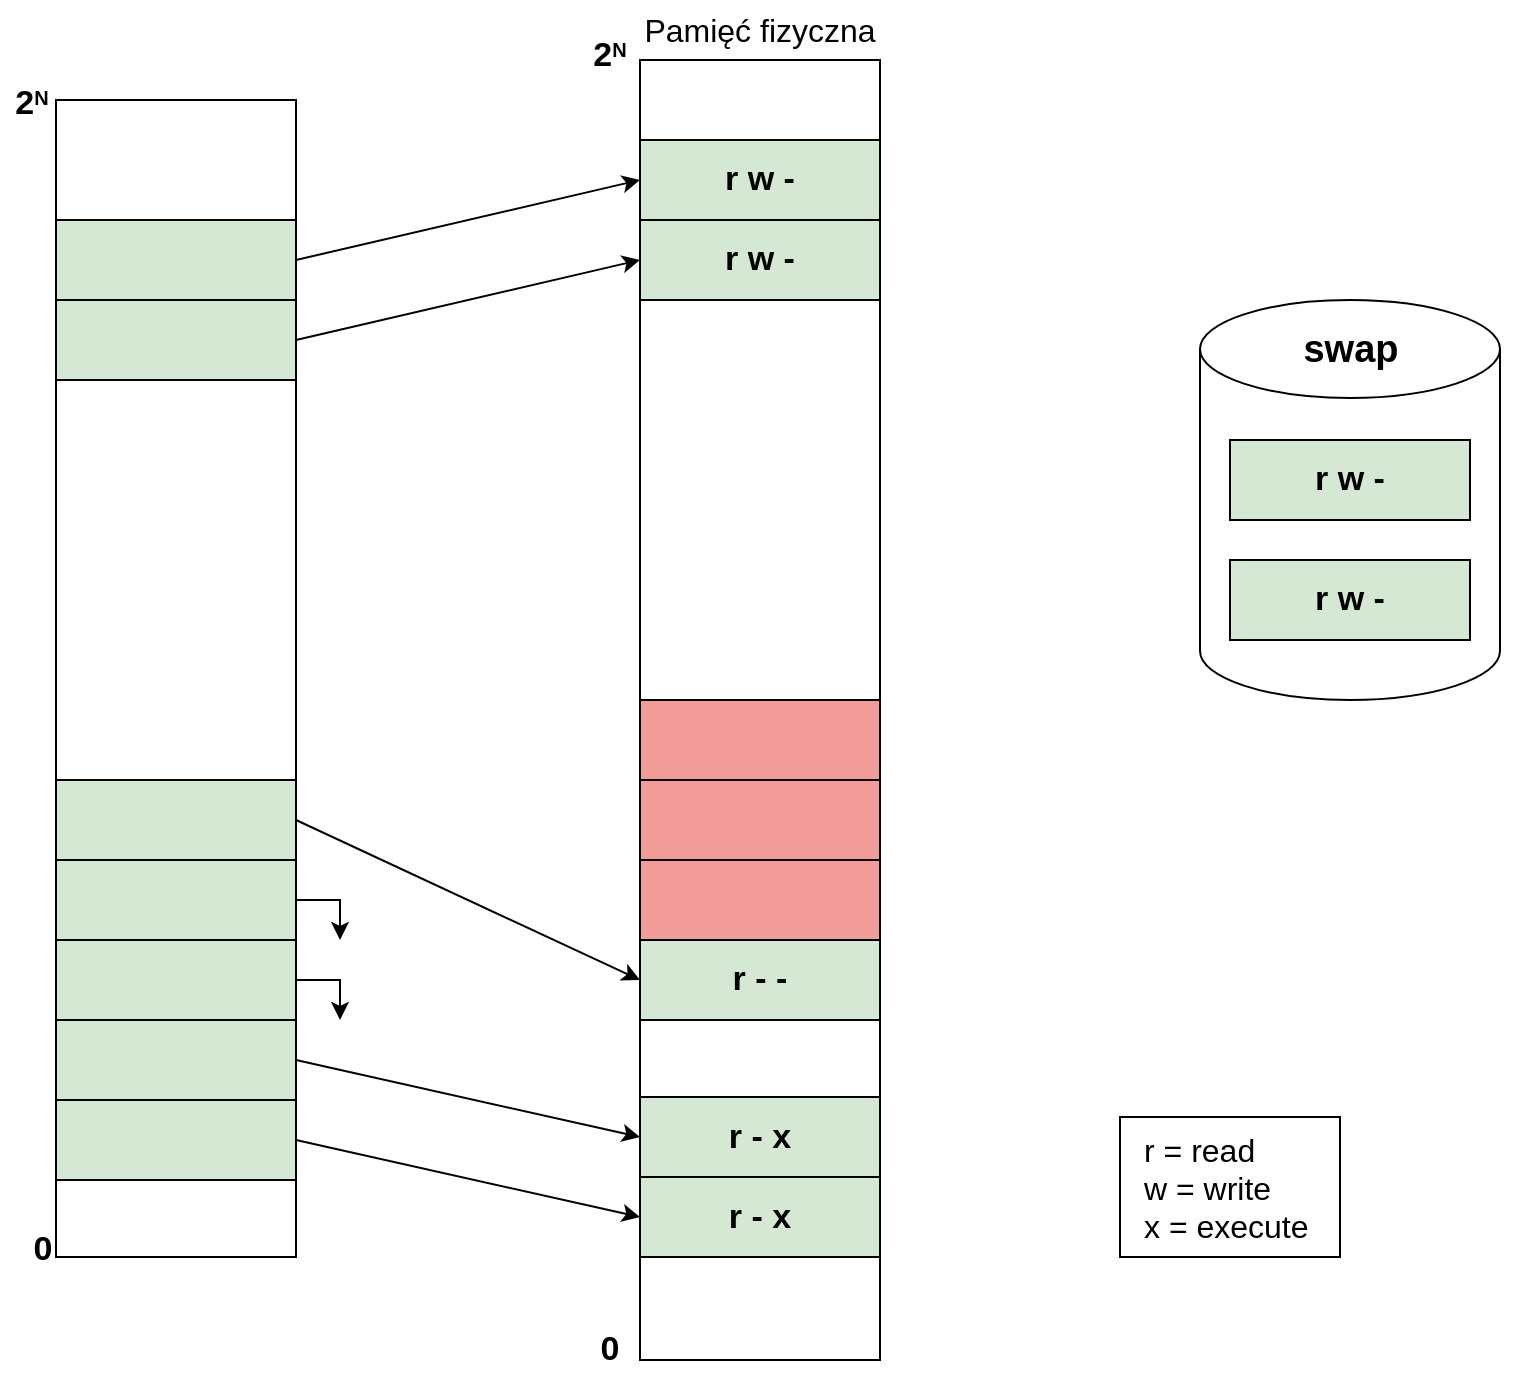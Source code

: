 <mxfile version="24.0.4" type="device">
  <diagram name="Page-1" id="bUzElv2l2GWEFmTksL0H">
    <mxGraphModel dx="-167" dy="456" grid="1" gridSize="10" guides="1" tooltips="1" connect="1" arrows="1" fold="1" page="1" pageScale="1" pageWidth="850" pageHeight="1100" math="0" shadow="0">
      <root>
        <mxCell id="0" />
        <mxCell id="1" parent="0" />
        <mxCell id="l8w7lDZAc4AGo3SvnFqO-1" value="" style="rounded=0;whiteSpace=wrap;html=1;strokeWidth=1;fillColor=none;" parent="1" vertex="1">
          <mxGeometry x="948" y="60" width="120" height="578.5" as="geometry" />
        </mxCell>
        <mxCell id="QkMXo-uOz5fR3eblIkdU-6" value="" style="rounded=0;whiteSpace=wrap;html=1;strokeWidth=1;" parent="1" vertex="1">
          <mxGeometry x="1240" y="40" width="120" height="650" as="geometry" />
        </mxCell>
        <mxCell id="QkMXo-uOz5fR3eblIkdU-9" value="&lt;font style=&quot;font-size: 16px;&quot;&gt;Pamięć fizyczna&lt;/font&gt;" style="text;html=1;align=center;verticalAlign=middle;whiteSpace=wrap;rounded=0;" parent="1" vertex="1">
          <mxGeometry x="1240" y="10" width="120" height="30" as="geometry" />
        </mxCell>
        <mxCell id="QkMXo-uOz5fR3eblIkdU-42" value="" style="endArrow=none;html=1;rounded=0;strokeColor=none;" parent="1" edge="1">
          <mxGeometry width="50" height="50" relative="1" as="geometry">
            <mxPoint x="920.43" y="640" as="sourcePoint" />
            <mxPoint x="920" y="40" as="targetPoint" />
          </mxGeometry>
        </mxCell>
        <mxCell id="ApAm6ha_IGB6OoukJDqG-1" value="&lt;font style=&quot;font-size: 17px;&quot;&gt;&lt;b&gt;0&lt;/b&gt;&lt;b&gt;&lt;br&gt;&lt;/b&gt;&lt;/font&gt;" style="text;html=1;align=center;verticalAlign=middle;whiteSpace=wrap;rounded=0;" parent="1" vertex="1">
          <mxGeometry x="1195" y="670" width="60" height="30" as="geometry" />
        </mxCell>
        <mxCell id="ApAm6ha_IGB6OoukJDqG-2" value="&lt;font style=&quot;font-size: 17px;&quot;&gt;&lt;b style=&quot;font-size: 17px;&quot;&gt;2&lt;/b&gt;&lt;/font&gt;&lt;font size=&quot;1&quot;&gt;&lt;b&gt;&lt;sup style=&quot;font-size: 10px;&quot;&gt;N&lt;/sup&gt;&lt;/b&gt;&lt;/font&gt;" style="text;html=1;align=center;verticalAlign=middle;whiteSpace=wrap;rounded=0;fontSize=17;" parent="1" vertex="1">
          <mxGeometry x="1195" y="23" width="60" height="30" as="geometry" />
        </mxCell>
        <mxCell id="ApAm6ha_IGB6OoukJDqG-3" value="" style="endArrow=none;html=1;rounded=0;strokeColor=none;" parent="1" edge="1">
          <mxGeometry width="50" height="50" relative="1" as="geometry">
            <mxPoint x="1680.43" y="648.5" as="sourcePoint" />
            <mxPoint x="1680" y="48.5" as="targetPoint" />
          </mxGeometry>
        </mxCell>
        <mxCell id="l8w7lDZAc4AGo3SvnFqO-3" value="&lt;font style=&quot;font-size: 17px;&quot;&gt;&lt;b style=&quot;font-size: 17px;&quot;&gt;2&lt;/b&gt;&lt;/font&gt;&lt;font size=&quot;1&quot;&gt;&lt;b&gt;&lt;sup style=&quot;font-size: 10px;&quot;&gt;N&lt;/sup&gt;&lt;/b&gt;&lt;/font&gt;" style="text;html=1;align=center;verticalAlign=middle;whiteSpace=wrap;rounded=0;fontSize=17;" parent="1" vertex="1">
          <mxGeometry x="921" y="47" width="30" height="30" as="geometry" />
        </mxCell>
        <mxCell id="l8w7lDZAc4AGo3SvnFqO-6" value="&lt;font style=&quot;font-size: 17px;&quot;&gt;&lt;b&gt;0&lt;/b&gt;&lt;b&gt;&lt;br&gt;&lt;/b&gt;&lt;/font&gt;" style="text;html=1;align=center;verticalAlign=middle;whiteSpace=wrap;rounded=0;" parent="1" vertex="1">
          <mxGeometry x="935" y="620" width="13" height="30" as="geometry" />
        </mxCell>
        <mxCell id="4U6riaCsUl9iuARCi7AS-3" value="" style="rounded=0;whiteSpace=wrap;html=1;fillColor=#D5E8D4;strokeWidth=1;" parent="1" vertex="1">
          <mxGeometry x="948" y="440" width="120" height="40" as="geometry" />
        </mxCell>
        <mxCell id="4U6riaCsUl9iuARCi7AS-5" value="" style="rounded=0;whiteSpace=wrap;html=1;fillColor=#D5E8D4;strokeWidth=1;" parent="1" vertex="1">
          <mxGeometry x="948" y="520" width="120" height="40" as="geometry" />
        </mxCell>
        <mxCell id="QkMXo-uOz5fR3eblIkdU-12" value="" style="rounded=0;whiteSpace=wrap;html=1;fillColor=#D5E8D4;strokeWidth=1;" parent="1" vertex="1">
          <mxGeometry x="948" y="560" width="120" height="40" as="geometry" />
        </mxCell>
        <mxCell id="4U6riaCsUl9iuARCi7AS-11" value="&lt;font style=&quot;font-size: 17px;&quot;&gt;&lt;b&gt;r - x&lt;/b&gt;&lt;/font&gt;" style="rounded=0;whiteSpace=wrap;html=1;fillColor=#D5E8D4;strokeWidth=1;" parent="1" vertex="1">
          <mxGeometry x="1240" y="598.5" width="120" height="40" as="geometry" />
        </mxCell>
        <mxCell id="4U6riaCsUl9iuARCi7AS-8" value="&lt;span style=&quot;font-size: 17px;&quot;&gt;&lt;b&gt;r - -&lt;/b&gt;&lt;/span&gt;" style="rounded=0;whiteSpace=wrap;html=1;fillColor=#D5E8D4;strokeWidth=1;" parent="1" vertex="1">
          <mxGeometry x="1240" y="480" width="120" height="40" as="geometry" />
        </mxCell>
        <mxCell id="4U6riaCsUl9iuARCi7AS-12" value="" style="endArrow=classic;html=1;rounded=0;exitX=1;exitY=0.5;exitDx=0;exitDy=0;entryX=0;entryY=0.5;entryDx=0;entryDy=0;" parent="1" source="4U6riaCsUl9iuARCi7AS-5" target="4U6riaCsUl9iuARCi7AS-24" edge="1">
          <mxGeometry width="50" height="50" relative="1" as="geometry">
            <mxPoint x="1080" y="540" as="sourcePoint" />
            <mxPoint x="1230" y="540" as="targetPoint" />
          </mxGeometry>
        </mxCell>
        <mxCell id="4U6riaCsUl9iuARCi7AS-13" value="" style="endArrow=classic;html=1;rounded=0;exitX=1;exitY=0.5;exitDx=0;exitDy=0;" parent="1" source="4U6riaCsUl9iuARCi7AS-3" edge="1">
          <mxGeometry width="50" height="50" relative="1" as="geometry">
            <mxPoint x="1080" y="459.66" as="sourcePoint" />
            <mxPoint x="1090" y="480" as="targetPoint" />
            <Array as="points">
              <mxPoint x="1090" y="460" />
            </Array>
          </mxGeometry>
        </mxCell>
        <mxCell id="4U6riaCsUl9iuARCi7AS-14" value="" style="endArrow=classic;html=1;rounded=0;exitX=1;exitY=0.5;exitDx=0;exitDy=0;entryX=0;entryY=0.5;entryDx=0;entryDy=0;" parent="1" source="4U6riaCsUl9iuARCi7AS-17" target="4U6riaCsUl9iuARCi7AS-8" edge="1">
          <mxGeometry width="50" height="50" relative="1" as="geometry">
            <mxPoint x="1080" y="420" as="sourcePoint" />
            <mxPoint x="1230" y="340" as="targetPoint" />
          </mxGeometry>
        </mxCell>
        <mxCell id="4U6riaCsUl9iuARCi7AS-16" value="&lt;font style=&quot;font-size: 16px;&quot;&gt;r = read&lt;/font&gt;&lt;div style=&quot;font-size: 16px;&quot;&gt;&lt;font style=&quot;font-size: 16px;&quot;&gt;w = write&lt;/font&gt;&lt;/div&gt;&lt;div style=&quot;font-size: 16px;&quot;&gt;&lt;font style=&quot;font-size: 16px;&quot;&gt;x = execute&lt;/font&gt;&lt;/div&gt;" style="text;html=1;align=left;verticalAlign=middle;resizable=0;points=[];autosize=1;strokeColor=default;fillColor=none;spacingLeft=10;" parent="1" vertex="1">
          <mxGeometry x="1480" y="568.5" width="110" height="70" as="geometry" />
        </mxCell>
        <mxCell id="4U6riaCsUl9iuARCi7AS-17" value="" style="rounded=0;whiteSpace=wrap;html=1;fillColor=#D5E8D4;strokeWidth=1;" parent="1" vertex="1">
          <mxGeometry x="948" y="400" width="120" height="40" as="geometry" />
        </mxCell>
        <mxCell id="4U6riaCsUl9iuARCi7AS-18" value="" style="rounded=0;whiteSpace=wrap;html=1;fillColor=#D5E8D4;strokeWidth=1;" parent="1" vertex="1">
          <mxGeometry x="948" y="480" width="120" height="40" as="geometry" />
        </mxCell>
        <mxCell id="4U6riaCsUl9iuARCi7AS-24" value="&lt;font style=&quot;font-size: 17px;&quot;&gt;&lt;b&gt;r - x&lt;/b&gt;&lt;/font&gt;" style="rounded=0;whiteSpace=wrap;html=1;fillColor=#D5E8D4;strokeWidth=1;" parent="1" vertex="1">
          <mxGeometry x="1240" y="558.5" width="120" height="40" as="geometry" />
        </mxCell>
        <mxCell id="NOvoY3Z7edvFibKY8vBU-1" value="" style="endArrow=classic;html=1;rounded=0;exitX=1;exitY=0.5;exitDx=0;exitDy=0;entryX=0;entryY=0.5;entryDx=0;entryDy=0;" parent="1" source="QkMXo-uOz5fR3eblIkdU-12" target="4U6riaCsUl9iuARCi7AS-11" edge="1">
          <mxGeometry width="50" height="50" relative="1" as="geometry">
            <mxPoint x="1080" y="579.71" as="sourcePoint" />
            <mxPoint x="1230" y="579.71" as="targetPoint" />
          </mxGeometry>
        </mxCell>
        <mxCell id="NOvoY3Z7edvFibKY8vBU-3" value="" style="endArrow=classic;html=1;rounded=0;exitX=1;exitY=0.5;exitDx=0;exitDy=0;" parent="1" source="4U6riaCsUl9iuARCi7AS-18" edge="1">
          <mxGeometry width="50" height="50" relative="1" as="geometry">
            <mxPoint x="1080" y="499.66" as="sourcePoint" />
            <mxPoint x="1090" y="520" as="targetPoint" />
            <Array as="points">
              <mxPoint x="1090" y="500" />
            </Array>
          </mxGeometry>
        </mxCell>
        <mxCell id="NOvoY3Z7edvFibKY8vBU-5" value="" style="rounded=0;whiteSpace=wrap;html=1;fillColor=#F19C99;strokeWidth=1;" parent="1" vertex="1">
          <mxGeometry x="1240" y="360" width="120" height="40" as="geometry" />
        </mxCell>
        <mxCell id="NOvoY3Z7edvFibKY8vBU-6" value="" style="rounded=0;whiteSpace=wrap;html=1;fillColor=#F19C99;strokeWidth=1;" parent="1" vertex="1">
          <mxGeometry x="1240" y="400" width="120" height="40" as="geometry" />
        </mxCell>
        <mxCell id="NOvoY3Z7edvFibKY8vBU-7" value="" style="rounded=0;whiteSpace=wrap;html=1;fillColor=#F19C99;strokeWidth=1;" parent="1" vertex="1">
          <mxGeometry x="1240" y="440" width="120" height="40" as="geometry" />
        </mxCell>
        <mxCell id="NOvoY3Z7edvFibKY8vBU-8" value="" style="shape=cylinder3;whiteSpace=wrap;html=1;boundedLbl=1;backgroundOutline=1;size=24.5;" parent="1" vertex="1">
          <mxGeometry x="1520" y="160" width="150" height="200" as="geometry" />
        </mxCell>
        <mxCell id="NOvoY3Z7edvFibKY8vBU-9" value="&lt;b&gt;&lt;font style=&quot;font-size: 19px;&quot;&gt;swap&lt;/font&gt;&lt;/b&gt;" style="text;html=1;align=center;verticalAlign=middle;resizable=0;points=[];autosize=1;strokeColor=none;fillColor=none;" parent="1" vertex="1">
          <mxGeometry x="1560" y="165" width="70" height="40" as="geometry" />
        </mxCell>
        <mxCell id="NOvoY3Z7edvFibKY8vBU-10" value="&lt;span style=&quot;font-size: 17px;&quot;&gt;&lt;b&gt;r w -&lt;/b&gt;&lt;/span&gt;" style="rounded=0;whiteSpace=wrap;html=1;fillColor=#D5E8D4;strokeWidth=1;" parent="1" vertex="1">
          <mxGeometry x="1535" y="290" width="120" height="40" as="geometry" />
        </mxCell>
        <mxCell id="4U6riaCsUl9iuARCi7AS-23" value="&lt;span style=&quot;font-size: 17px;&quot;&gt;&lt;b&gt;r w -&lt;/b&gt;&lt;/span&gt;" style="rounded=0;whiteSpace=wrap;html=1;fillColor=#D5E8D4;strokeWidth=1;" parent="1" vertex="1">
          <mxGeometry x="1535" y="230" width="120" height="40" as="geometry" />
        </mxCell>
        <mxCell id="5wDN_XGMeIGNgLsOB61i-1" value="" style="rounded=0;whiteSpace=wrap;html=1;fillColor=#D5E8D4;strokeWidth=1;" vertex="1" parent="1">
          <mxGeometry x="948" y="160" width="120" height="40" as="geometry" />
        </mxCell>
        <mxCell id="5wDN_XGMeIGNgLsOB61i-2" value="&lt;span style=&quot;font-size: 17px;&quot;&gt;&lt;b&gt;r w -&lt;/b&gt;&lt;/span&gt;" style="rounded=0;whiteSpace=wrap;html=1;fillColor=#D5E8D4;strokeWidth=1;" vertex="1" parent="1">
          <mxGeometry x="1240" y="80" width="120" height="40" as="geometry" />
        </mxCell>
        <mxCell id="5wDN_XGMeIGNgLsOB61i-3" value="" style="endArrow=classic;html=1;rounded=0;exitX=1;exitY=0.5;exitDx=0;exitDy=0;entryX=0;entryY=0.5;entryDx=0;entryDy=0;" edge="1" parent="1" source="5wDN_XGMeIGNgLsOB61i-1" target="5wDN_XGMeIGNgLsOB61i-5">
          <mxGeometry width="50" height="50" relative="1" as="geometry">
            <mxPoint x="1080" y="180" as="sourcePoint" />
            <mxPoint x="1230" y="140" as="targetPoint" />
          </mxGeometry>
        </mxCell>
        <mxCell id="5wDN_XGMeIGNgLsOB61i-4" value="" style="rounded=0;whiteSpace=wrap;html=1;fillColor=#D5E8D4;strokeWidth=1;" vertex="1" parent="1">
          <mxGeometry x="948" y="120" width="120" height="40" as="geometry" />
        </mxCell>
        <mxCell id="5wDN_XGMeIGNgLsOB61i-5" value="&lt;span style=&quot;font-size: 17px;&quot;&gt;&lt;b&gt;r w -&lt;/b&gt;&lt;/span&gt;" style="rounded=0;whiteSpace=wrap;html=1;fillColor=#D5E8D4;strokeWidth=1;" vertex="1" parent="1">
          <mxGeometry x="1240" y="120" width="120" height="40" as="geometry" />
        </mxCell>
        <mxCell id="5wDN_XGMeIGNgLsOB61i-6" value="" style="endArrow=classic;html=1;rounded=0;exitX=1;exitY=0.5;exitDx=0;exitDy=0;entryX=0;entryY=0.5;entryDx=0;entryDy=0;" edge="1" parent="1" source="5wDN_XGMeIGNgLsOB61i-4" target="5wDN_XGMeIGNgLsOB61i-2">
          <mxGeometry width="50" height="50" relative="1" as="geometry">
            <mxPoint x="1080" y="140" as="sourcePoint" />
            <mxPoint x="1230" y="100" as="targetPoint" />
          </mxGeometry>
        </mxCell>
      </root>
    </mxGraphModel>
  </diagram>
</mxfile>
